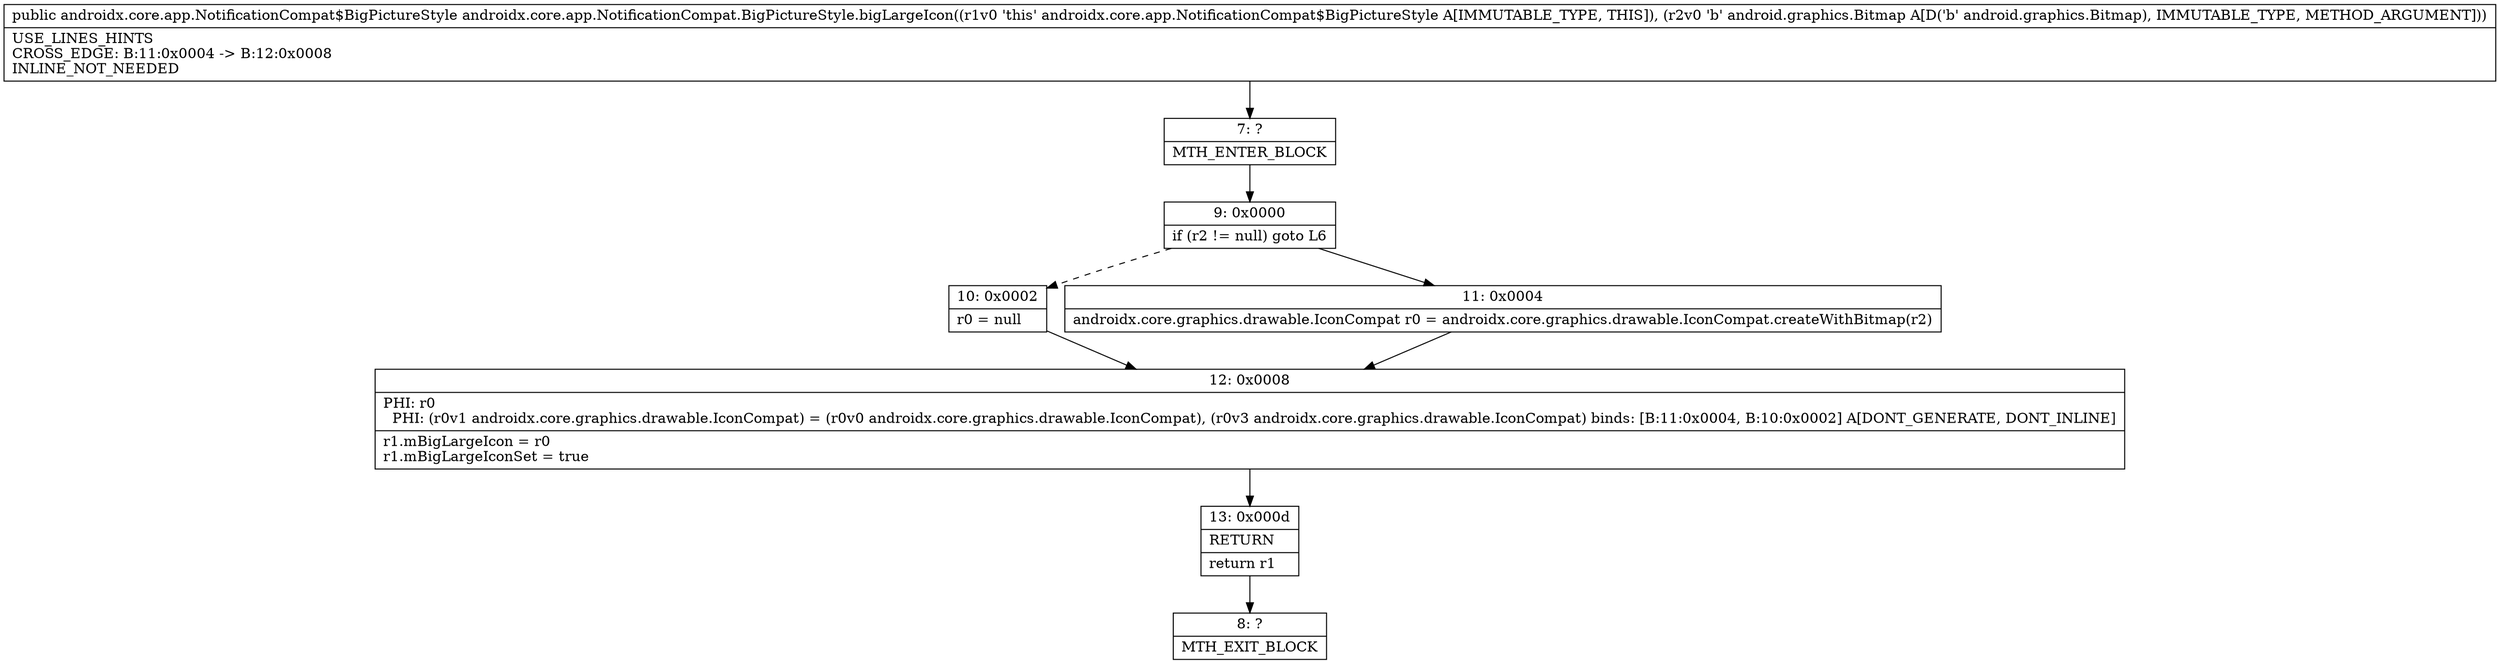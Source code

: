 digraph "CFG forandroidx.core.app.NotificationCompat.BigPictureStyle.bigLargeIcon(Landroid\/graphics\/Bitmap;)Landroidx\/core\/app\/NotificationCompat$BigPictureStyle;" {
Node_7 [shape=record,label="{7\:\ ?|MTH_ENTER_BLOCK\l}"];
Node_9 [shape=record,label="{9\:\ 0x0000|if (r2 != null) goto L6\l}"];
Node_10 [shape=record,label="{10\:\ 0x0002|r0 = null\l}"];
Node_12 [shape=record,label="{12\:\ 0x0008|PHI: r0 \l  PHI: (r0v1 androidx.core.graphics.drawable.IconCompat) = (r0v0 androidx.core.graphics.drawable.IconCompat), (r0v3 androidx.core.graphics.drawable.IconCompat) binds: [B:11:0x0004, B:10:0x0002] A[DONT_GENERATE, DONT_INLINE]\l|r1.mBigLargeIcon = r0\lr1.mBigLargeIconSet = true\l}"];
Node_13 [shape=record,label="{13\:\ 0x000d|RETURN\l|return r1\l}"];
Node_8 [shape=record,label="{8\:\ ?|MTH_EXIT_BLOCK\l}"];
Node_11 [shape=record,label="{11\:\ 0x0004|androidx.core.graphics.drawable.IconCompat r0 = androidx.core.graphics.drawable.IconCompat.createWithBitmap(r2)\l}"];
MethodNode[shape=record,label="{public androidx.core.app.NotificationCompat$BigPictureStyle androidx.core.app.NotificationCompat.BigPictureStyle.bigLargeIcon((r1v0 'this' androidx.core.app.NotificationCompat$BigPictureStyle A[IMMUTABLE_TYPE, THIS]), (r2v0 'b' android.graphics.Bitmap A[D('b' android.graphics.Bitmap), IMMUTABLE_TYPE, METHOD_ARGUMENT]))  | USE_LINES_HINTS\lCROSS_EDGE: B:11:0x0004 \-\> B:12:0x0008\lINLINE_NOT_NEEDED\l}"];
MethodNode -> Node_7;Node_7 -> Node_9;
Node_9 -> Node_10[style=dashed];
Node_9 -> Node_11;
Node_10 -> Node_12;
Node_12 -> Node_13;
Node_13 -> Node_8;
Node_11 -> Node_12;
}

